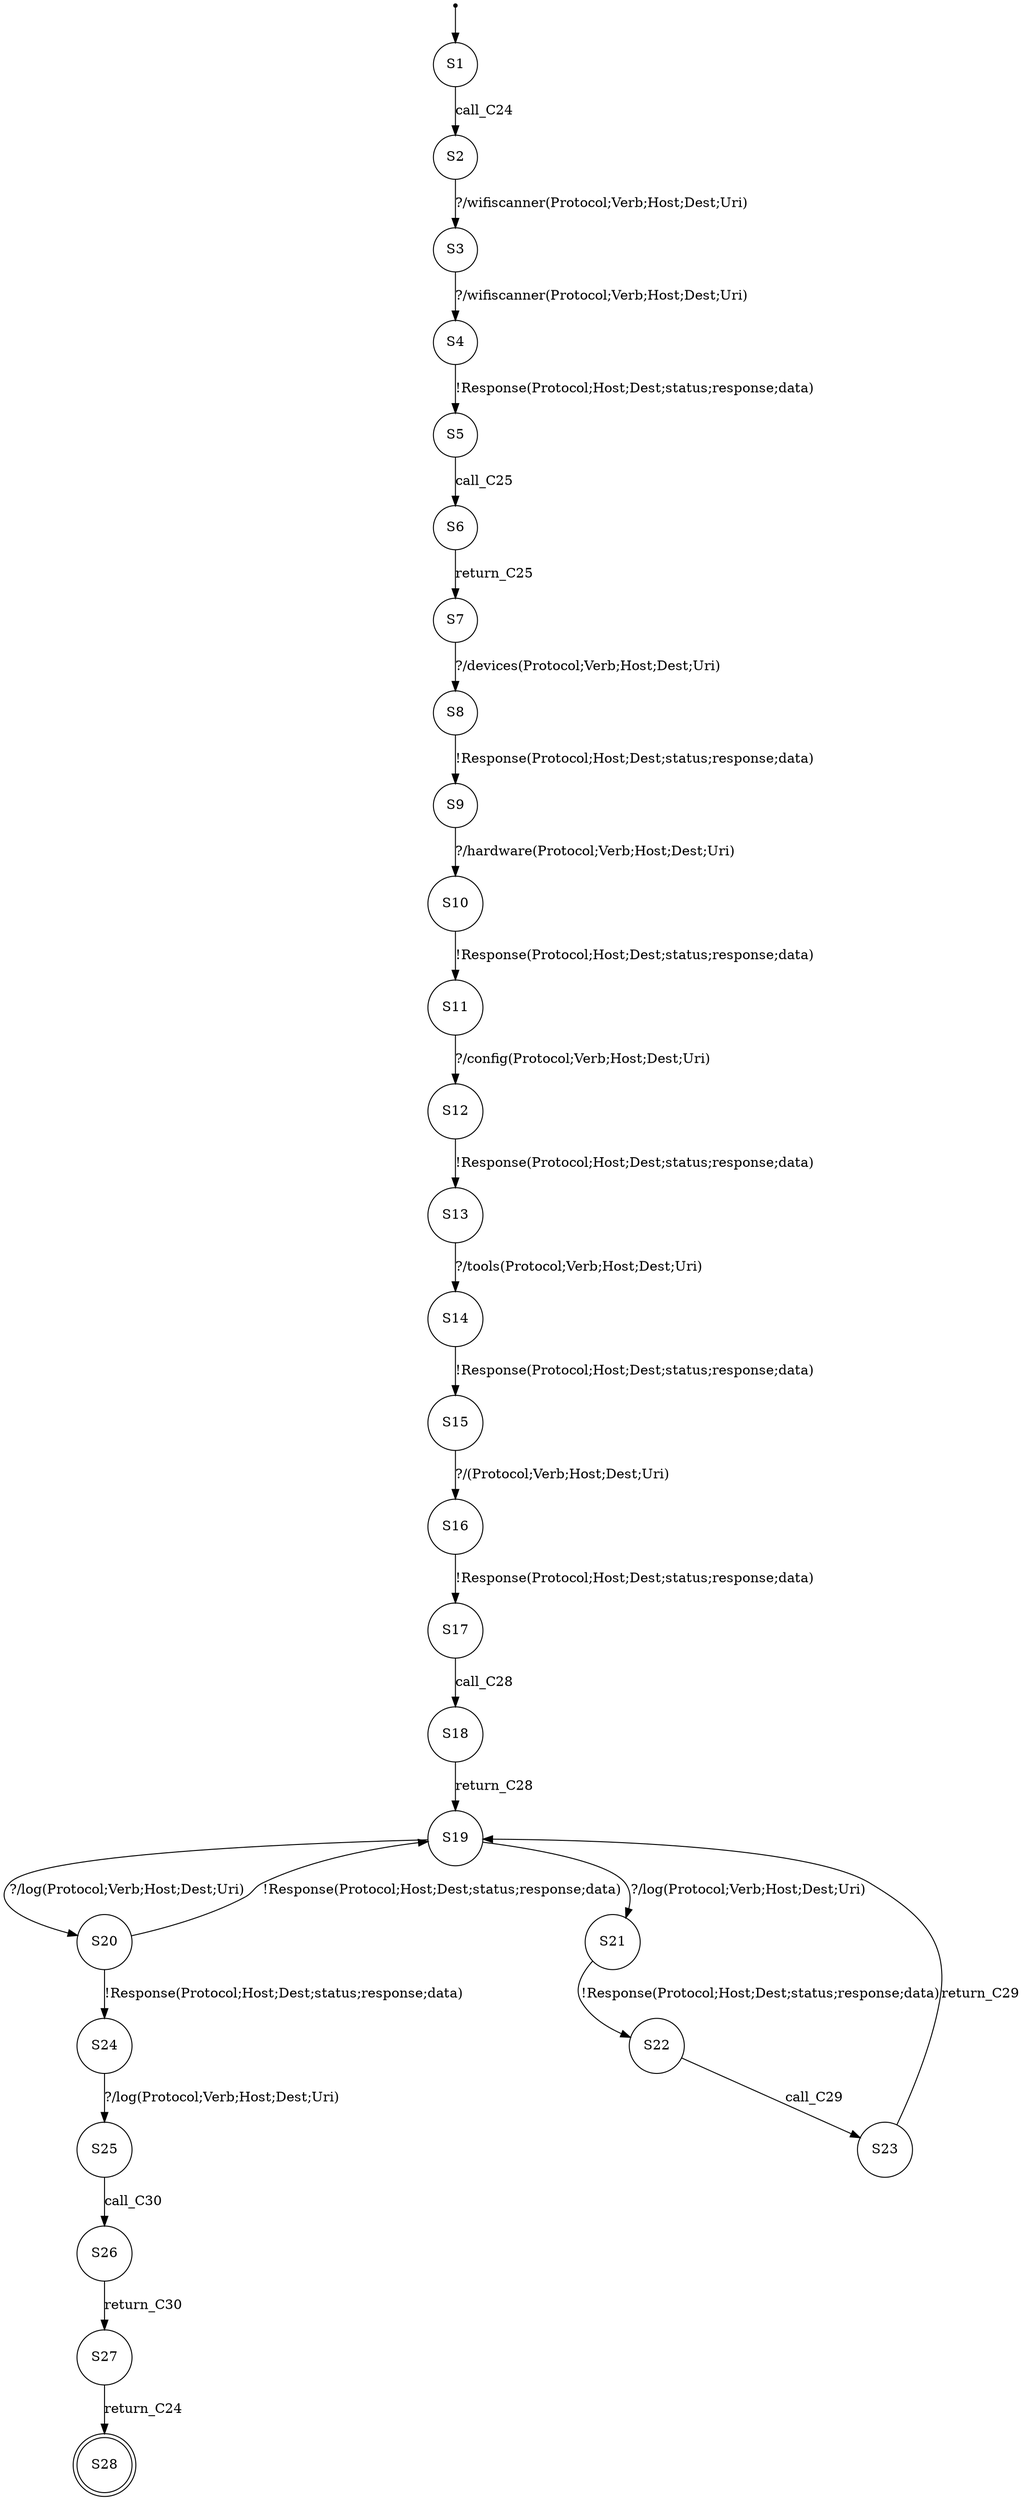 digraph LTS {
S00[shape=point]
S1[label=S1,shape=circle];
S2[label=S2,shape=circle];
S3[label=S3,shape=circle];
S4[label=S4,shape=circle];
S5[label=S5,shape=circle];
S6[label=S6,shape=circle];
S7[label=S7,shape=circle];
S8[label=S8,shape=circle];
S9[label=S9,shape=circle];
S10[label=S10,shape=circle];
S11[label=S11,shape=circle];
S12[label=S12,shape=circle];
S13[label=S13,shape=circle];
S14[label=S14,shape=circle];
S15[label=S15,shape=circle];
S16[label=S16,shape=circle];
S17[label=S17,shape=circle];
S18[label=S18,shape=circle];
S19[label=S19,shape=circle];
S20[label=S20,shape=circle];
S21[label=S21,shape=circle];
S22[label=S22,shape=circle];
S23[label=S23,shape=circle];
S24[label=S24,shape=circle];
S25[label=S25,shape=circle];
S26[label=S26,shape=circle];
S27[label=S27,shape=circle];
S28[label=S28,shape=doublecircle];
S00 -> S1
S1 -> S2[label ="call_C24"];
S2 -> S3[label ="?/wifiscanner(Protocol;Verb;Host;Dest;Uri)"];
S3 -> S4[label ="?/wifiscanner(Protocol;Verb;Host;Dest;Uri)"];
S4 -> S5[label ="!Response(Protocol;Host;Dest;status;response;data)"];
S5 -> S6[label ="call_C25"];
S6 -> S7[label ="return_C25"];
S7 -> S8[label ="?/devices(Protocol;Verb;Host;Dest;Uri)"];
S8 -> S9[label ="!Response(Protocol;Host;Dest;status;response;data)"];
S9 -> S10[label ="?/hardware(Protocol;Verb;Host;Dest;Uri)"];
S10 -> S11[label ="!Response(Protocol;Host;Dest;status;response;data)"];
S11 -> S12[label ="?/config(Protocol;Verb;Host;Dest;Uri)"];
S12 -> S13[label ="!Response(Protocol;Host;Dest;status;response;data)"];
S13 -> S14[label ="?/tools(Protocol;Verb;Host;Dest;Uri)"];
S14 -> S15[label ="!Response(Protocol;Host;Dest;status;response;data)"];
S15 -> S16[label ="?/(Protocol;Verb;Host;Dest;Uri)"];
S16 -> S17[label ="!Response(Protocol;Host;Dest;status;response;data)"];
S17 -> S18[label ="call_C28"];
S18 -> S19[label ="return_C28"];
S19 -> S20[label ="?/log(Protocol;Verb;Host;Dest;Uri)"];
S19 -> S21[label ="?/log(Protocol;Verb;Host;Dest;Uri)"];
S20 -> S19[label ="!Response(Protocol;Host;Dest;status;response;data)"];
S20 -> S24[label ="!Response(Protocol;Host;Dest;status;response;data)"];
S21 -> S22[label ="!Response(Protocol;Host;Dest;status;response;data)"];
S22 -> S23[label ="call_C29"];
S23 -> S19[label ="return_C29"];
S24 -> S25[label ="?/log(Protocol;Verb;Host;Dest;Uri)"];
S25 -> S26[label ="call_C30"];
S26 -> S27[label ="return_C30"];
S27 -> S28[label ="return_C24"];
}
